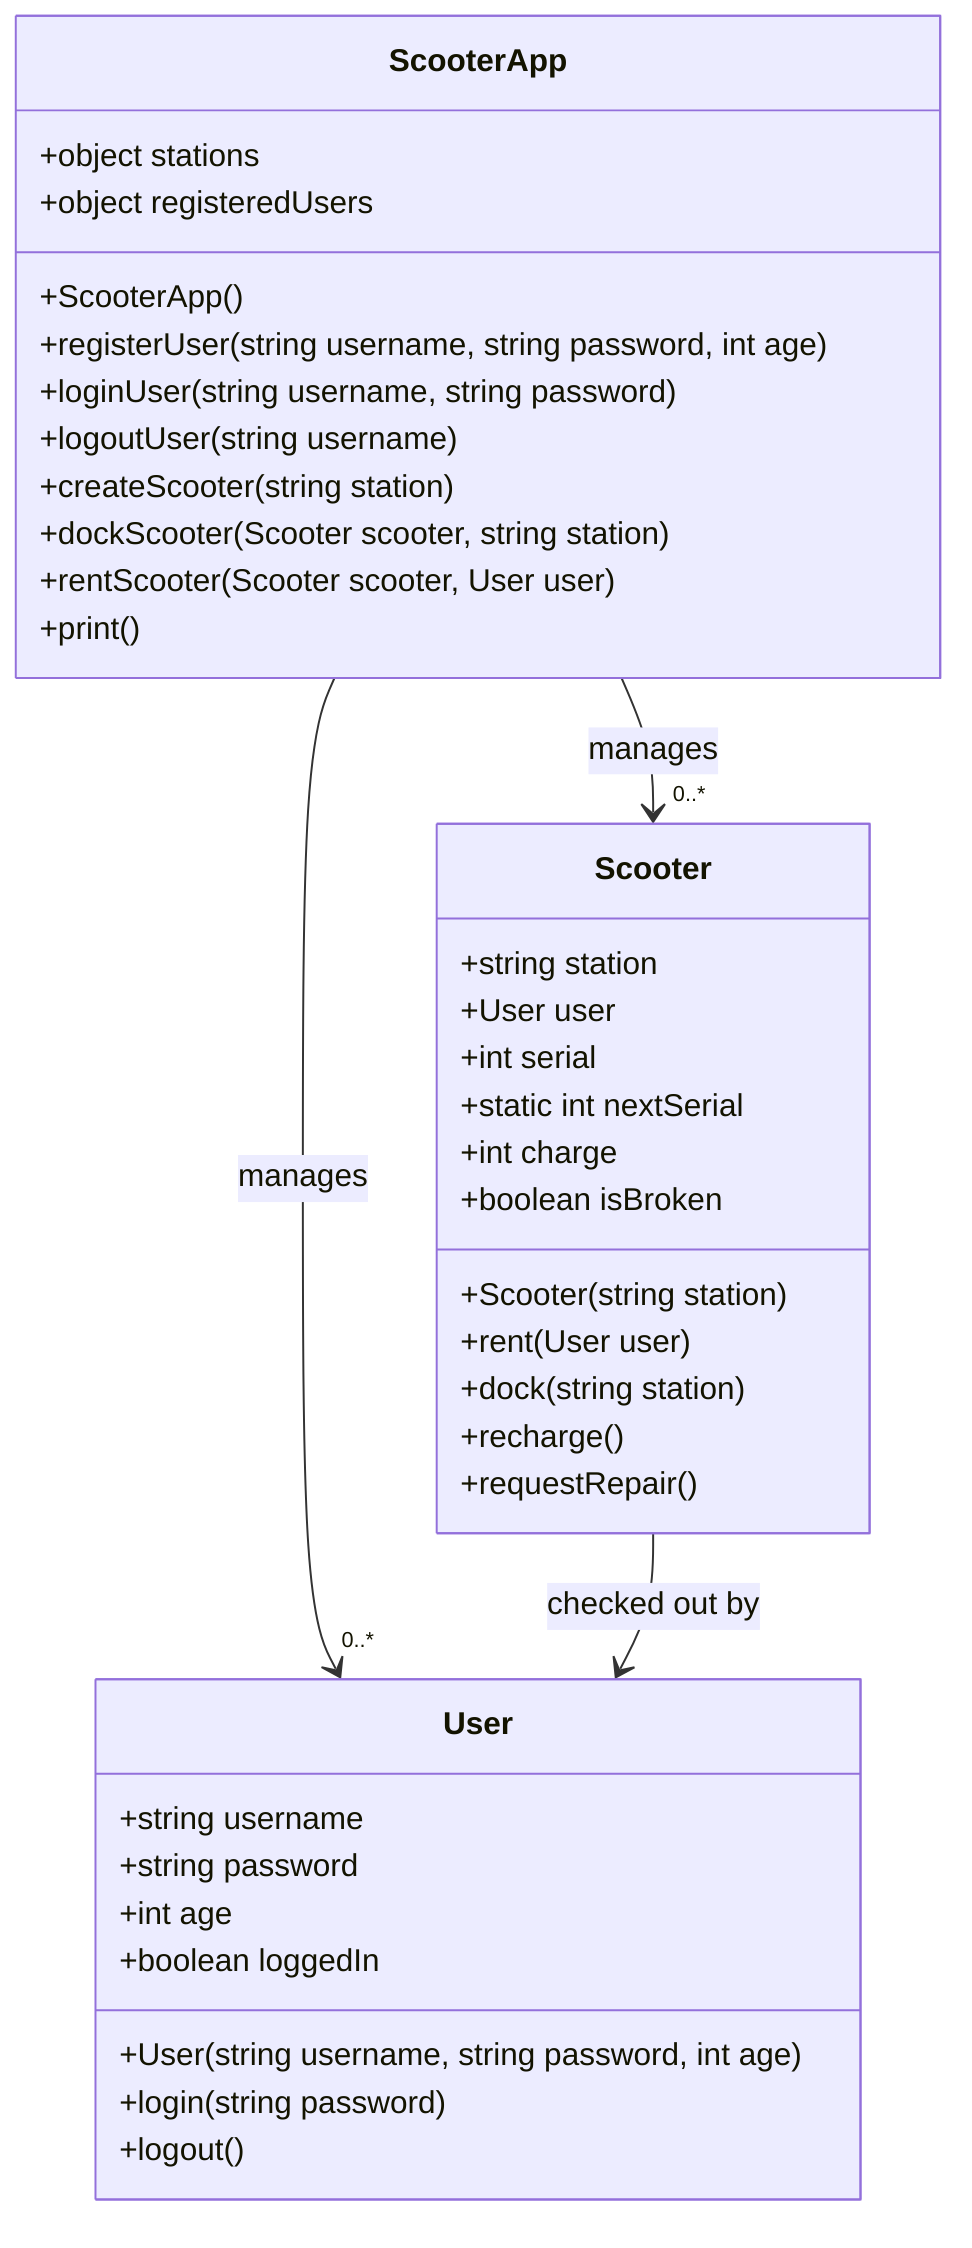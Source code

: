 classDiagram
    class Scooter {
        +string station
        +User user
        +int serial
        +static int nextSerial
        +int charge
        +boolean isBroken
        +Scooter(string station)
        +rent(User user)
        +dock(string station)
        +recharge()
        +requestRepair()
    }

    class User {
        +string username
        +string password
        +int age
        +boolean loggedIn
        +User(string username, string password, int age)
        +login(string password)
        +logout()
    }

    class ScooterApp {
        +object stations
        +object registeredUsers
        +ScooterApp()
        +registerUser(string username, string password, int age)
        +loginUser(string username, string password)
        +logoutUser(string username)
        +createScooter(string station)
        +dockScooter(Scooter scooter, string station)
        +rentScooter(Scooter scooter, User user)
        +print()
    }

    ScooterApp --> "0..*" Scooter : manages
    ScooterApp --> "0..*" User : manages
    Scooter --> User : checked out by